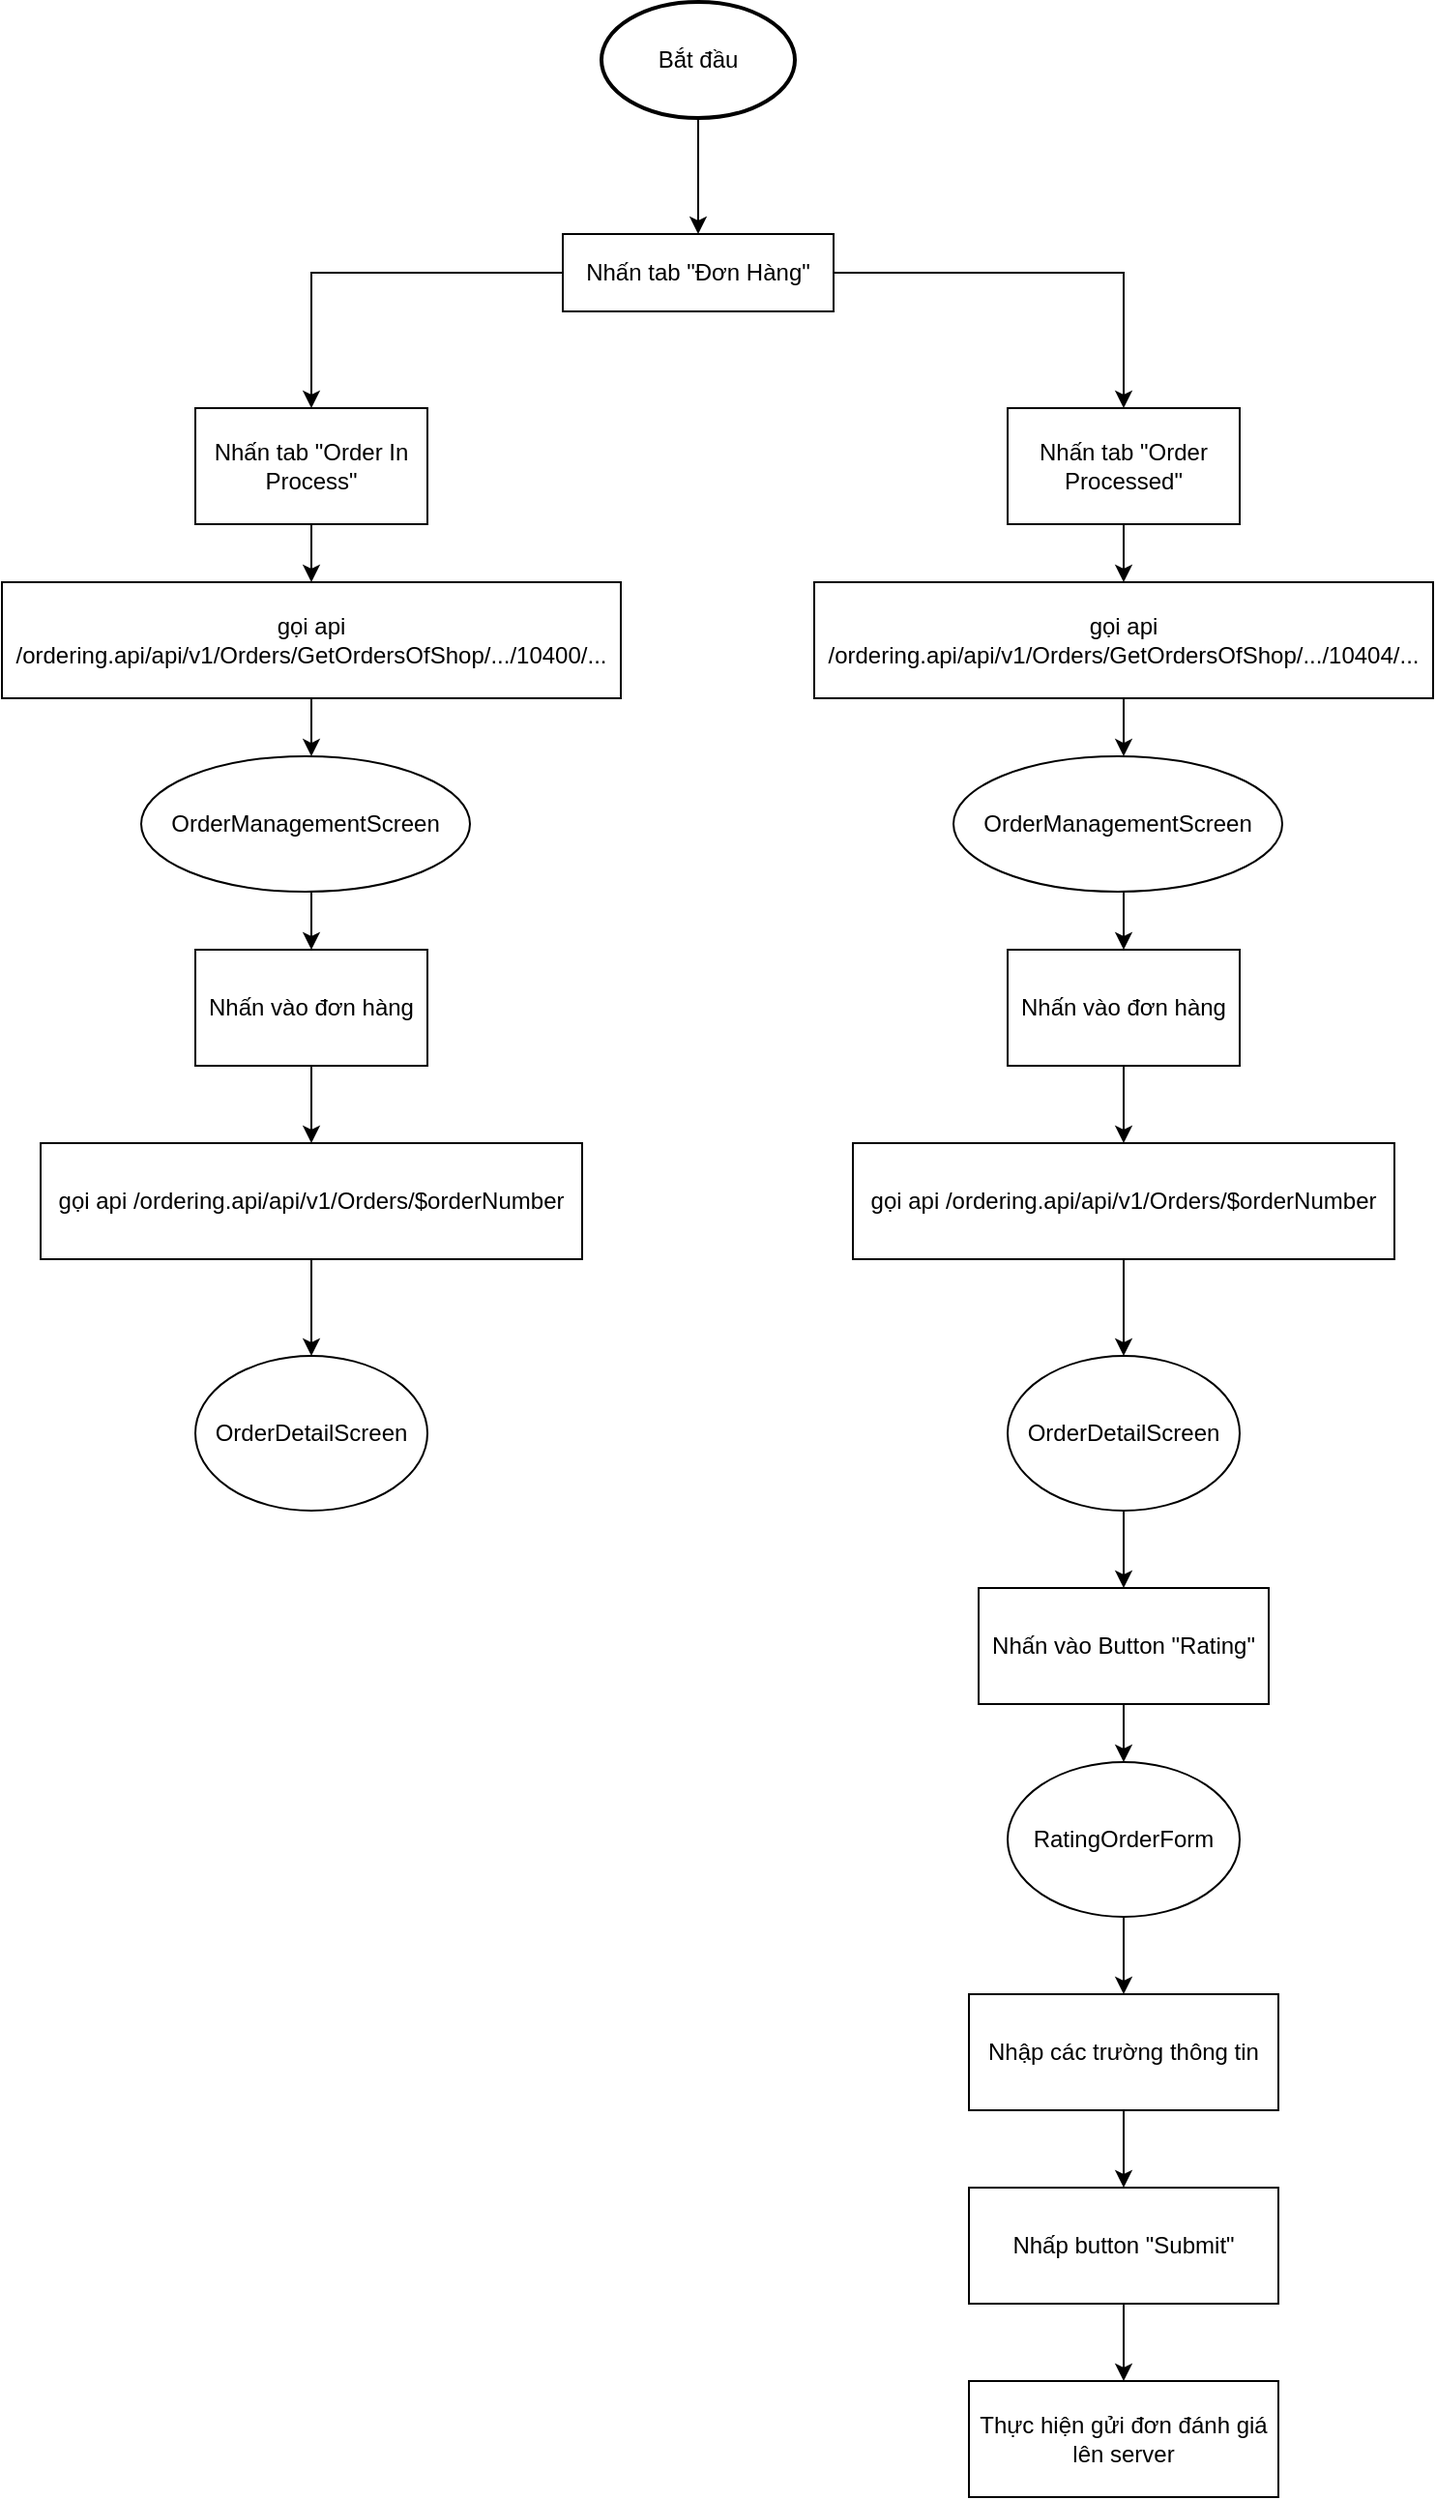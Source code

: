 <mxfile version="14.7.3" type="github" pages="3">
  <diagram id="C5RBs43oDa-KdzZeNtuy" name="Flowchart">
    <mxGraphModel dx="1038" dy="579" grid="1" gridSize="10" guides="1" tooltips="1" connect="1" arrows="1" fold="1" page="1" pageScale="1" pageWidth="827" pageHeight="1169" math="0" shadow="0">
      <root>
        <mxCell id="WIyWlLk6GJQsqaUBKTNV-0" />
        <mxCell id="WIyWlLk6GJQsqaUBKTNV-1" parent="WIyWlLk6GJQsqaUBKTNV-0" />
        <mxCell id="60__LU3BUfGossuBuQVd-0" style="edgeStyle=orthogonalEdgeStyle;rounded=0;orthogonalLoop=1;jettySize=auto;html=1;" edge="1" parent="WIyWlLk6GJQsqaUBKTNV-1" source="60__LU3BUfGossuBuQVd-1" target="60__LU3BUfGossuBuQVd-5">
          <mxGeometry relative="1" as="geometry" />
        </mxCell>
        <mxCell id="60__LU3BUfGossuBuQVd-52" style="edgeStyle=orthogonalEdgeStyle;rounded=0;orthogonalLoop=1;jettySize=auto;html=1;" edge="1" parent="WIyWlLk6GJQsqaUBKTNV-1" source="60__LU3BUfGossuBuQVd-1" target="60__LU3BUfGossuBuQVd-51">
          <mxGeometry relative="1" as="geometry" />
        </mxCell>
        <mxCell id="60__LU3BUfGossuBuQVd-1" value="Nhấn tab &quot;Đơn Hàng&quot;" style="rounded=0;whiteSpace=wrap;html=1;fontSize=12;glass=0;strokeWidth=1;shadow=0;" vertex="1" parent="WIyWlLk6GJQsqaUBKTNV-1">
          <mxGeometry x="330" y="140" width="140" height="40" as="geometry" />
        </mxCell>
        <mxCell id="60__LU3BUfGossuBuQVd-2" style="edgeStyle=orthogonalEdgeStyle;rounded=0;orthogonalLoop=1;jettySize=auto;html=1;entryX=0.5;entryY=0;entryDx=0;entryDy=0;" edge="1" parent="WIyWlLk6GJQsqaUBKTNV-1" source="60__LU3BUfGossuBuQVd-3" target="60__LU3BUfGossuBuQVd-1">
          <mxGeometry relative="1" as="geometry" />
        </mxCell>
        <mxCell id="60__LU3BUfGossuBuQVd-3" value="Bắt đầu" style="strokeWidth=2;html=1;shape=mxgraph.flowchart.start_1;whiteSpace=wrap;" vertex="1" parent="WIyWlLk6GJQsqaUBKTNV-1">
          <mxGeometry x="350" y="20" width="100" height="60" as="geometry" />
        </mxCell>
        <mxCell id="60__LU3BUfGossuBuQVd-4" value="" style="edgeStyle=orthogonalEdgeStyle;rounded=0;orthogonalLoop=1;jettySize=auto;html=1;" edge="1" parent="WIyWlLk6GJQsqaUBKTNV-1" source="60__LU3BUfGossuBuQVd-5" target="60__LU3BUfGossuBuQVd-39">
          <mxGeometry relative="1" as="geometry" />
        </mxCell>
        <mxCell id="60__LU3BUfGossuBuQVd-5" value="Nhấn tab &quot;Order In Process&quot;" style="rounded=0;whiteSpace=wrap;html=1;" vertex="1" parent="WIyWlLk6GJQsqaUBKTNV-1">
          <mxGeometry x="140" y="230" width="120" height="60" as="geometry" />
        </mxCell>
        <mxCell id="60__LU3BUfGossuBuQVd-47" style="edgeStyle=orthogonalEdgeStyle;rounded=0;orthogonalLoop=1;jettySize=auto;html=1;" edge="1" parent="WIyWlLk6GJQsqaUBKTNV-1" source="60__LU3BUfGossuBuQVd-53" target="60__LU3BUfGossuBuQVd-15">
          <mxGeometry relative="1" as="geometry">
            <mxPoint x="200" y="480" as="sourcePoint" />
            <Array as="points">
              <mxPoint x="200" y="490" />
              <mxPoint x="200" y="490" />
            </Array>
          </mxGeometry>
        </mxCell>
        <mxCell id="60__LU3BUfGossuBuQVd-13" value="OrderDetailScreen" style="ellipse;whiteSpace=wrap;html=1;rounded=0;" vertex="1" parent="WIyWlLk6GJQsqaUBKTNV-1">
          <mxGeometry x="140" y="720" width="120" height="80" as="geometry" />
        </mxCell>
        <mxCell id="60__LU3BUfGossuBuQVd-49" value="" style="edgeStyle=orthogonalEdgeStyle;rounded=0;orthogonalLoop=1;jettySize=auto;html=1;" edge="1" parent="WIyWlLk6GJQsqaUBKTNV-1" source="60__LU3BUfGossuBuQVd-15" target="60__LU3BUfGossuBuQVd-48">
          <mxGeometry relative="1" as="geometry" />
        </mxCell>
        <mxCell id="60__LU3BUfGossuBuQVd-15" value="Nhấn vào đơn hàng" style="rounded=0;whiteSpace=wrap;html=1;" vertex="1" parent="WIyWlLk6GJQsqaUBKTNV-1">
          <mxGeometry x="140" y="510" width="120" height="60" as="geometry" />
        </mxCell>
        <mxCell id="60__LU3BUfGossuBuQVd-41" value="" style="edgeStyle=orthogonalEdgeStyle;rounded=0;orthogonalLoop=1;jettySize=auto;html=1;" edge="1" parent="WIyWlLk6GJQsqaUBKTNV-1" source="60__LU3BUfGossuBuQVd-39" target="60__LU3BUfGossuBuQVd-53">
          <mxGeometry relative="1" as="geometry">
            <mxPoint x="200" y="420" as="targetPoint" />
            <Array as="points">
              <mxPoint x="200" y="450" />
            </Array>
          </mxGeometry>
        </mxCell>
        <mxCell id="60__LU3BUfGossuBuQVd-39" value="gọi api /ordering.api/api/v1/Orders/GetOrdersOfShop/.../10400/..." style="rounded=0;whiteSpace=wrap;html=1;" vertex="1" parent="WIyWlLk6GJQsqaUBKTNV-1">
          <mxGeometry x="40" y="320" width="320" height="60" as="geometry" />
        </mxCell>
        <mxCell id="60__LU3BUfGossuBuQVd-50" value="" style="edgeStyle=orthogonalEdgeStyle;rounded=0;orthogonalLoop=1;jettySize=auto;html=1;" edge="1" parent="WIyWlLk6GJQsqaUBKTNV-1" source="60__LU3BUfGossuBuQVd-48" target="60__LU3BUfGossuBuQVd-13">
          <mxGeometry relative="1" as="geometry" />
        </mxCell>
        <mxCell id="60__LU3BUfGossuBuQVd-48" value="gọi api&amp;nbsp;/ordering.api/api/v1/Orders/$orderNumber" style="rounded=0;whiteSpace=wrap;html=1;" vertex="1" parent="WIyWlLk6GJQsqaUBKTNV-1">
          <mxGeometry x="60" y="610" width="280" height="60" as="geometry" />
        </mxCell>
        <mxCell id="60__LU3BUfGossuBuQVd-73" value="" style="edgeStyle=orthogonalEdgeStyle;rounded=0;orthogonalLoop=1;jettySize=auto;html=1;" edge="1" parent="WIyWlLk6GJQsqaUBKTNV-1" source="60__LU3BUfGossuBuQVd-51" target="60__LU3BUfGossuBuQVd-69">
          <mxGeometry relative="1" as="geometry" />
        </mxCell>
        <mxCell id="60__LU3BUfGossuBuQVd-51" value="Nhấn tab &quot;Order Processed&quot;" style="rounded=0;whiteSpace=wrap;html=1;" vertex="1" parent="WIyWlLk6GJQsqaUBKTNV-1">
          <mxGeometry x="560" y="230" width="120" height="60" as="geometry" />
        </mxCell>
        <mxCell id="60__LU3BUfGossuBuQVd-53" value="OrderManagementScreen" style="ellipse;whiteSpace=wrap;html=1;rounded=0;" vertex="1" parent="WIyWlLk6GJQsqaUBKTNV-1">
          <mxGeometry x="112" y="410" width="170" height="70" as="geometry" />
        </mxCell>
        <mxCell id="60__LU3BUfGossuBuQVd-64" style="edgeStyle=orthogonalEdgeStyle;rounded=0;orthogonalLoop=1;jettySize=auto;html=1;" edge="1" parent="WIyWlLk6GJQsqaUBKTNV-1" source="60__LU3BUfGossuBuQVd-72" target="60__LU3BUfGossuBuQVd-67">
          <mxGeometry relative="1" as="geometry">
            <mxPoint x="620" y="480" as="sourcePoint" />
            <Array as="points">
              <mxPoint x="620" y="490" />
              <mxPoint x="620" y="490" />
            </Array>
          </mxGeometry>
        </mxCell>
        <mxCell id="60__LU3BUfGossuBuQVd-75" value="" style="edgeStyle=orthogonalEdgeStyle;rounded=0;orthogonalLoop=1;jettySize=auto;html=1;" edge="1" parent="WIyWlLk6GJQsqaUBKTNV-1" source="60__LU3BUfGossuBuQVd-65" target="60__LU3BUfGossuBuQVd-74">
          <mxGeometry relative="1" as="geometry" />
        </mxCell>
        <mxCell id="60__LU3BUfGossuBuQVd-65" value="OrderDetailScreen" style="ellipse;whiteSpace=wrap;html=1;rounded=0;" vertex="1" parent="WIyWlLk6GJQsqaUBKTNV-1">
          <mxGeometry x="560" y="720" width="120" height="80" as="geometry" />
        </mxCell>
        <mxCell id="60__LU3BUfGossuBuQVd-66" value="" style="edgeStyle=orthogonalEdgeStyle;rounded=0;orthogonalLoop=1;jettySize=auto;html=1;" edge="1" parent="WIyWlLk6GJQsqaUBKTNV-1" source="60__LU3BUfGossuBuQVd-67" target="60__LU3BUfGossuBuQVd-71">
          <mxGeometry relative="1" as="geometry" />
        </mxCell>
        <mxCell id="60__LU3BUfGossuBuQVd-67" value="Nhấn vào đơn hàng" style="rounded=0;whiteSpace=wrap;html=1;" vertex="1" parent="WIyWlLk6GJQsqaUBKTNV-1">
          <mxGeometry x="560" y="510" width="120" height="60" as="geometry" />
        </mxCell>
        <mxCell id="60__LU3BUfGossuBuQVd-68" value="" style="edgeStyle=orthogonalEdgeStyle;rounded=0;orthogonalLoop=1;jettySize=auto;html=1;" edge="1" parent="WIyWlLk6GJQsqaUBKTNV-1" source="60__LU3BUfGossuBuQVd-69" target="60__LU3BUfGossuBuQVd-72">
          <mxGeometry relative="1" as="geometry">
            <mxPoint x="620" y="420" as="targetPoint" />
            <Array as="points">
              <mxPoint x="620" y="450" />
            </Array>
          </mxGeometry>
        </mxCell>
        <mxCell id="60__LU3BUfGossuBuQVd-69" value="gọi api /ordering.api/api/v1/Orders/GetOrdersOfShop/.../10404/..." style="rounded=0;whiteSpace=wrap;html=1;" vertex="1" parent="WIyWlLk6GJQsqaUBKTNV-1">
          <mxGeometry x="460" y="320" width="320" height="60" as="geometry" />
        </mxCell>
        <mxCell id="60__LU3BUfGossuBuQVd-70" value="" style="edgeStyle=orthogonalEdgeStyle;rounded=0;orthogonalLoop=1;jettySize=auto;html=1;" edge="1" parent="WIyWlLk6GJQsqaUBKTNV-1" source="60__LU3BUfGossuBuQVd-71" target="60__LU3BUfGossuBuQVd-65">
          <mxGeometry relative="1" as="geometry" />
        </mxCell>
        <mxCell id="60__LU3BUfGossuBuQVd-71" value="gọi api&amp;nbsp;/ordering.api/api/v1/Orders/$orderNumber" style="rounded=0;whiteSpace=wrap;html=1;" vertex="1" parent="WIyWlLk6GJQsqaUBKTNV-1">
          <mxGeometry x="480" y="610" width="280" height="60" as="geometry" />
        </mxCell>
        <mxCell id="60__LU3BUfGossuBuQVd-72" value="OrderManagementScreen" style="ellipse;whiteSpace=wrap;html=1;rounded=0;" vertex="1" parent="WIyWlLk6GJQsqaUBKTNV-1">
          <mxGeometry x="532" y="410" width="170" height="70" as="geometry" />
        </mxCell>
        <mxCell id="60__LU3BUfGossuBuQVd-77" value="" style="edgeStyle=orthogonalEdgeStyle;rounded=0;orthogonalLoop=1;jettySize=auto;html=1;" edge="1" parent="WIyWlLk6GJQsqaUBKTNV-1" source="60__LU3BUfGossuBuQVd-74" target="60__LU3BUfGossuBuQVd-76">
          <mxGeometry relative="1" as="geometry" />
        </mxCell>
        <mxCell id="60__LU3BUfGossuBuQVd-74" value="Nhấn vào Button &quot;Rating&quot;" style="rounded=0;whiteSpace=wrap;html=1;" vertex="1" parent="WIyWlLk6GJQsqaUBKTNV-1">
          <mxGeometry x="545" y="840" width="150" height="60" as="geometry" />
        </mxCell>
        <mxCell id="60__LU3BUfGossuBuQVd-79" value="" style="edgeStyle=orthogonalEdgeStyle;rounded=0;orthogonalLoop=1;jettySize=auto;html=1;" edge="1" parent="WIyWlLk6GJQsqaUBKTNV-1" source="60__LU3BUfGossuBuQVd-76" target="60__LU3BUfGossuBuQVd-78">
          <mxGeometry relative="1" as="geometry" />
        </mxCell>
        <mxCell id="60__LU3BUfGossuBuQVd-76" value="RatingOrderForm" style="ellipse;whiteSpace=wrap;html=1;rounded=0;" vertex="1" parent="WIyWlLk6GJQsqaUBKTNV-1">
          <mxGeometry x="560" y="930" width="120" height="80" as="geometry" />
        </mxCell>
        <mxCell id="60__LU3BUfGossuBuQVd-81" value="" style="edgeStyle=orthogonalEdgeStyle;rounded=0;orthogonalLoop=1;jettySize=auto;html=1;" edge="1" parent="WIyWlLk6GJQsqaUBKTNV-1" source="60__LU3BUfGossuBuQVd-78" target="60__LU3BUfGossuBuQVd-80">
          <mxGeometry relative="1" as="geometry" />
        </mxCell>
        <mxCell id="60__LU3BUfGossuBuQVd-78" value="Nhập các trường thông tin" style="rounded=0;whiteSpace=wrap;html=1;" vertex="1" parent="WIyWlLk6GJQsqaUBKTNV-1">
          <mxGeometry x="540" y="1050" width="160" height="60" as="geometry" />
        </mxCell>
        <mxCell id="60__LU3BUfGossuBuQVd-83" value="" style="edgeStyle=orthogonalEdgeStyle;rounded=0;orthogonalLoop=1;jettySize=auto;html=1;" edge="1" parent="WIyWlLk6GJQsqaUBKTNV-1" source="60__LU3BUfGossuBuQVd-80" target="60__LU3BUfGossuBuQVd-82">
          <mxGeometry relative="1" as="geometry" />
        </mxCell>
        <mxCell id="60__LU3BUfGossuBuQVd-80" value="Nhấp button &quot;Submit&quot;" style="rounded=0;whiteSpace=wrap;html=1;" vertex="1" parent="WIyWlLk6GJQsqaUBKTNV-1">
          <mxGeometry x="540" y="1150" width="160" height="60" as="geometry" />
        </mxCell>
        <mxCell id="60__LU3BUfGossuBuQVd-82" value="Thực hiện gửi đơn đánh giá lên server" style="rounded=0;whiteSpace=wrap;html=1;" vertex="1" parent="WIyWlLk6GJQsqaUBKTNV-1">
          <mxGeometry x="540" y="1250" width="160" height="60" as="geometry" />
        </mxCell>
      </root>
    </mxGraphModel>
  </diagram>
  <diagram id="l6bDCCdzM5hJF1AN1eoc" name="Order In Process">
    <mxGraphModel dx="1038" dy="579" grid="1" gridSize="10" guides="1" tooltips="1" connect="1" arrows="1" fold="1" page="1" pageScale="1" pageWidth="850" pageHeight="1100" math="0" shadow="0">
      <root>
        <mxCell id="thpWSUZuYwKy-XoUUXaO-0" />
        <mxCell id="thpWSUZuYwKy-XoUUXaO-1" parent="thpWSUZuYwKy-XoUUXaO-0" />
        <mxCell id="thpWSUZuYwKy-XoUUXaO-2" value="User" style="shape=umlLifeline;perimeter=lifelinePerimeter;container=1;collapsible=0;recursiveResize=0;rounded=0;shadow=0;strokeWidth=1;" vertex="1" parent="thpWSUZuYwKy-XoUUXaO-1">
          <mxGeometry x="80" y="80" width="100" height="400" as="geometry" />
        </mxCell>
        <mxCell id="thpWSUZuYwKy-XoUUXaO-3" value="" style="points=[];perimeter=orthogonalPerimeter;rounded=0;shadow=0;strokeWidth=1;" vertex="1" parent="thpWSUZuYwKy-XoUUXaO-2">
          <mxGeometry x="45" y="40" width="10" height="360" as="geometry" />
        </mxCell>
        <mxCell id="thpWSUZuYwKy-XoUUXaO-4" value="GUI" style="shape=umlLifeline;perimeter=lifelinePerimeter;container=1;collapsible=0;recursiveResize=0;rounded=0;shadow=0;strokeWidth=1;" vertex="1" parent="thpWSUZuYwKy-XoUUXaO-1">
          <mxGeometry x="420" y="80" width="100" height="400" as="geometry" />
        </mxCell>
        <mxCell id="thpWSUZuYwKy-XoUUXaO-5" value="" style="points=[];perimeter=orthogonalPerimeter;rounded=0;shadow=0;strokeWidth=1;" vertex="1" parent="thpWSUZuYwKy-XoUUXaO-4">
          <mxGeometry x="45" y="40" width="10" height="360" as="geometry" />
        </mxCell>
        <mxCell id="thpWSUZuYwKy-XoUUXaO-6" value="Server" style="shape=umlLifeline;perimeter=lifelinePerimeter;container=1;collapsible=0;recursiveResize=0;rounded=0;shadow=0;strokeWidth=1;" vertex="1" parent="thpWSUZuYwKy-XoUUXaO-1">
          <mxGeometry x="830" y="80" width="100" height="400" as="geometry" />
        </mxCell>
        <mxCell id="thpWSUZuYwKy-XoUUXaO-7" value="" style="points=[];perimeter=orthogonalPerimeter;rounded=0;shadow=0;strokeWidth=1;" vertex="1" parent="thpWSUZuYwKy-XoUUXaO-6">
          <mxGeometry x="45" y="40" width="10" height="360" as="geometry" />
        </mxCell>
        <mxCell id="thpWSUZuYwKy-XoUUXaO-8" value="Server kiểm tra và lấy dữ liệu" style="endArrow=block;dashed=1;endFill=0;endSize=12;html=1;" edge="1" parent="thpWSUZuYwKy-XoUUXaO-6" source="thpWSUZuYwKy-XoUUXaO-7" target="thpWSUZuYwKy-XoUUXaO-7">
          <mxGeometry x="-0.286" y="11" width="160" relative="1" as="geometry">
            <mxPoint x="100" y="160" as="sourcePoint" />
            <mxPoint x="260" y="160" as="targetPoint" />
            <Array as="points">
              <mxPoint x="85" y="140" />
              <mxPoint x="130" y="140" />
              <mxPoint x="130" y="200" />
              <mxPoint x="95" y="200" />
            </Array>
            <mxPoint x="-6" y="-10" as="offset" />
          </mxGeometry>
        </mxCell>
        <mxCell id="thpWSUZuYwKy-XoUUXaO-9" value="Nhấp vào tab Đơn Hàng" style="html=1;verticalAlign=bottom;endArrow=block;" edge="1" parent="thpWSUZuYwKy-XoUUXaO-1" source="thpWSUZuYwKy-XoUUXaO-3" target="thpWSUZuYwKy-XoUUXaO-5">
          <mxGeometry width="80" relative="1" as="geometry">
            <mxPoint x="170" y="160" as="sourcePoint" />
            <mxPoint x="250" y="160" as="targetPoint" />
            <Array as="points">
              <mxPoint x="280" y="140" />
            </Array>
          </mxGeometry>
        </mxCell>
        <mxCell id="thpWSUZuYwKy-XoUUXaO-10" value="&lt;span style=&quot;font-size: 12px ; background-color: rgb(248 , 249 , 250)&quot;&gt;gọi api /ordering.api/api/v1/Orders/GetOrdersOfShop/.../10400/...&lt;/span&gt;" style="endArrow=block;dashed=1;endFill=0;endSize=12;html=1;" edge="1" parent="thpWSUZuYwKy-XoUUXaO-1" source="thpWSUZuYwKy-XoUUXaO-5" target="thpWSUZuYwKy-XoUUXaO-6">
          <mxGeometry x="-0.033" y="10" width="160" relative="1" as="geometry">
            <mxPoint x="340" y="300" as="sourcePoint" />
            <mxPoint x="500" y="300" as="targetPoint" />
            <Array as="points">
              <mxPoint x="490" y="190" />
              <mxPoint x="570" y="190" />
            </Array>
            <mxPoint as="offset" />
          </mxGeometry>
        </mxCell>
        <mxCell id="thpWSUZuYwKy-XoUUXaO-11" value="Thành công?" style="shape=rhombus;perimeter=rhombusPerimeter;whiteSpace=wrap;html=1;align=center;" vertex="1" parent="thpWSUZuYwKy-XoUUXaO-1">
          <mxGeometry x="580" y="320" width="120" height="60" as="geometry" />
        </mxCell>
        <mxCell id="thpWSUZuYwKy-XoUUXaO-12" value="Xử lý thông tin trả về" style="endArrow=block;dashed=1;endFill=0;endSize=12;html=1;entryX=0.5;entryY=0;entryDx=0;entryDy=0;" edge="1" parent="thpWSUZuYwKy-XoUUXaO-1" source="thpWSUZuYwKy-XoUUXaO-7" target="thpWSUZuYwKy-XoUUXaO-11">
          <mxGeometry y="-10" width="160" relative="1" as="geometry">
            <mxPoint x="410" y="280" as="sourcePoint" />
            <mxPoint x="570" y="280" as="targetPoint" />
            <Array as="points">
              <mxPoint x="640" y="280" />
            </Array>
            <mxPoint as="offset" />
          </mxGeometry>
        </mxCell>
        <mxCell id="thpWSUZuYwKy-XoUUXaO-13" value="false" style="endArrow=block;dashed=1;endFill=0;endSize=12;html=1;exitX=0;exitY=0.5;exitDx=0;exitDy=0;" edge="1" parent="thpWSUZuYwKy-XoUUXaO-1" source="thpWSUZuYwKy-XoUUXaO-11" target="thpWSUZuYwKy-XoUUXaO-5">
          <mxGeometry x="-0.067" y="-10" width="160" relative="1" as="geometry">
            <mxPoint x="410" y="280" as="sourcePoint" />
            <mxPoint x="420" y="340" as="targetPoint" />
            <mxPoint as="offset" />
          </mxGeometry>
        </mxCell>
        <mxCell id="thpWSUZuYwKy-XoUUXaO-14" value="Thông báo lỗi rõ ràng cho người dùng" style="endArrow=block;dashed=1;endFill=0;endSize=12;html=1;" edge="1" parent="thpWSUZuYwKy-XoUUXaO-1" source="thpWSUZuYwKy-XoUUXaO-4" target="thpWSUZuYwKy-XoUUXaO-3">
          <mxGeometry x="-0.003" y="-13" width="160" relative="1" as="geometry">
            <mxPoint x="410" y="280" as="sourcePoint" />
            <mxPoint x="570" y="280" as="targetPoint" />
            <Array as="points">
              <mxPoint x="330" y="350" />
              <mxPoint x="290" y="350" />
            </Array>
            <mxPoint as="offset" />
          </mxGeometry>
        </mxCell>
        <mxCell id="thpWSUZuYwKy-XoUUXaO-15" value="true" style="endArrow=block;dashed=1;endFill=0;endSize=12;html=1;exitX=0.5;exitY=1;exitDx=0;exitDy=0;" edge="1" parent="thpWSUZuYwKy-XoUUXaO-1" source="thpWSUZuYwKy-XoUUXaO-11" target="thpWSUZuYwKy-XoUUXaO-5">
          <mxGeometry x="0.045" y="-10" width="160" relative="1" as="geometry">
            <mxPoint x="410" y="280" as="sourcePoint" />
            <mxPoint x="410" y="470" as="targetPoint" />
            <Array as="points">
              <mxPoint x="640" y="470" />
            </Array>
            <mxPoint as="offset" />
          </mxGeometry>
        </mxCell>
        <mxCell id="thpWSUZuYwKy-XoUUXaO-16" value="&lt;font style=&quot;font-size: 10px&quot;&gt;Hiển thị danh sách đơn hàng&lt;/font&gt;" style="endArrow=block;dashed=1;endFill=0;endSize=12;html=1;" edge="1" parent="thpWSUZuYwKy-XoUUXaO-1" source="thpWSUZuYwKy-XoUUXaO-5" target="thpWSUZuYwKy-XoUUXaO-2">
          <mxGeometry x="-0.021" y="-10" width="160" relative="1" as="geometry">
            <mxPoint x="395.33" y="450" as="sourcePoint" />
            <mxPoint x="130" y="450" as="targetPoint" />
            <Array as="points">
              <mxPoint x="310" y="470" />
              <mxPoint x="200" y="470" />
              <mxPoint x="160" y="470" />
            </Array>
            <mxPoint as="offset" />
          </mxGeometry>
        </mxCell>
        <mxCell id="QCbLzboY1TzgWWKn6o86-0" value="Nhấp vào tab&amp;nbsp;&lt;span style=&quot;font-size: 12px ; background-color: rgb(248 , 249 , 250)&quot;&gt;&quot;Order In Process&quot;&lt;/span&gt;" style="html=1;verticalAlign=bottom;endArrow=block;" edge="1" parent="thpWSUZuYwKy-XoUUXaO-1" source="thpWSUZuYwKy-XoUUXaO-3" target="thpWSUZuYwKy-XoUUXaO-5">
          <mxGeometry width="80" relative="1" as="geometry">
            <mxPoint x="145" y="200" as="sourcePoint" />
            <mxPoint x="475" y="200" as="targetPoint" />
            <Array as="points">
              <mxPoint x="290" y="170" />
            </Array>
          </mxGeometry>
        </mxCell>
      </root>
    </mxGraphModel>
  </diagram>
  <diagram id="s_f-_WZm-xjV6e-lLdam" name="Order Processed">
    <mxGraphModel dx="1038" dy="579" grid="1" gridSize="10" guides="1" tooltips="1" connect="1" arrows="1" fold="1" page="1" pageScale="1" pageWidth="850" pageHeight="1100" math="0" shadow="0">
      <root>
        <mxCell id="M3zk_507HKzq0nRLaG1e-0" />
        <mxCell id="M3zk_507HKzq0nRLaG1e-1" parent="M3zk_507HKzq0nRLaG1e-0" />
        <mxCell id="M3zk_507HKzq0nRLaG1e-2" value="User" style="shape=umlLifeline;perimeter=lifelinePerimeter;container=1;collapsible=0;recursiveResize=0;rounded=0;shadow=0;strokeWidth=1;" vertex="1" parent="M3zk_507HKzq0nRLaG1e-1">
          <mxGeometry x="80" y="80" width="100" height="400" as="geometry" />
        </mxCell>
        <mxCell id="M3zk_507HKzq0nRLaG1e-3" value="" style="points=[];perimeter=orthogonalPerimeter;rounded=0;shadow=0;strokeWidth=1;" vertex="1" parent="M3zk_507HKzq0nRLaG1e-2">
          <mxGeometry x="45" y="40" width="10" height="360" as="geometry" />
        </mxCell>
        <mxCell id="M3zk_507HKzq0nRLaG1e-4" value="GUI" style="shape=umlLifeline;perimeter=lifelinePerimeter;container=1;collapsible=0;recursiveResize=0;rounded=0;shadow=0;strokeWidth=1;" vertex="1" parent="M3zk_507HKzq0nRLaG1e-1">
          <mxGeometry x="420" y="80" width="100" height="400" as="geometry" />
        </mxCell>
        <mxCell id="M3zk_507HKzq0nRLaG1e-5" value="" style="points=[];perimeter=orthogonalPerimeter;rounded=0;shadow=0;strokeWidth=1;" vertex="1" parent="M3zk_507HKzq0nRLaG1e-4">
          <mxGeometry x="45" y="40" width="10" height="360" as="geometry" />
        </mxCell>
        <mxCell id="M3zk_507HKzq0nRLaG1e-6" value="Server" style="shape=umlLifeline;perimeter=lifelinePerimeter;container=1;collapsible=0;recursiveResize=0;rounded=0;shadow=0;strokeWidth=1;" vertex="1" parent="M3zk_507HKzq0nRLaG1e-1">
          <mxGeometry x="830" y="80" width="100" height="400" as="geometry" />
        </mxCell>
        <mxCell id="M3zk_507HKzq0nRLaG1e-7" value="" style="points=[];perimeter=orthogonalPerimeter;rounded=0;shadow=0;strokeWidth=1;" vertex="1" parent="M3zk_507HKzq0nRLaG1e-6">
          <mxGeometry x="45" y="40" width="10" height="360" as="geometry" />
        </mxCell>
        <mxCell id="M3zk_507HKzq0nRLaG1e-8" value="Server kiểm tra và lấy dữ liệu" style="endArrow=block;dashed=1;endFill=0;endSize=12;html=1;" edge="1" parent="M3zk_507HKzq0nRLaG1e-6" source="M3zk_507HKzq0nRLaG1e-7" target="M3zk_507HKzq0nRLaG1e-7">
          <mxGeometry x="-0.286" y="11" width="160" relative="1" as="geometry">
            <mxPoint x="100" y="160" as="sourcePoint" />
            <mxPoint x="260" y="160" as="targetPoint" />
            <Array as="points">
              <mxPoint x="85" y="140" />
              <mxPoint x="130" y="140" />
              <mxPoint x="130" y="200" />
              <mxPoint x="95" y="200" />
            </Array>
            <mxPoint x="-6" y="-10" as="offset" />
          </mxGeometry>
        </mxCell>
        <mxCell id="M3zk_507HKzq0nRLaG1e-9" value="Nhấp vào tab Đơn Hàng" style="html=1;verticalAlign=bottom;endArrow=block;" edge="1" parent="M3zk_507HKzq0nRLaG1e-1" source="M3zk_507HKzq0nRLaG1e-3" target="M3zk_507HKzq0nRLaG1e-5">
          <mxGeometry width="80" relative="1" as="geometry">
            <mxPoint x="170" y="160" as="sourcePoint" />
            <mxPoint x="250" y="160" as="targetPoint" />
            <Array as="points">
              <mxPoint x="280" y="140" />
            </Array>
          </mxGeometry>
        </mxCell>
        <mxCell id="M3zk_507HKzq0nRLaG1e-10" value="&lt;span style=&quot;font-size: 12px ; background-color: rgb(248 , 249 , 250)&quot;&gt;gọi api /ordering.api/api/v1/Orders/GetOrdersOfShop/.../10404/...&lt;/span&gt;" style="endArrow=block;dashed=1;endFill=0;endSize=12;html=1;" edge="1" parent="M3zk_507HKzq0nRLaG1e-1" source="M3zk_507HKzq0nRLaG1e-5" target="M3zk_507HKzq0nRLaG1e-6">
          <mxGeometry x="-0.033" y="10" width="160" relative="1" as="geometry">
            <mxPoint x="340" y="300" as="sourcePoint" />
            <mxPoint x="500" y="300" as="targetPoint" />
            <Array as="points">
              <mxPoint x="490" y="190" />
              <mxPoint x="570" y="190" />
            </Array>
            <mxPoint as="offset" />
          </mxGeometry>
        </mxCell>
        <mxCell id="M3zk_507HKzq0nRLaG1e-11" value="Thành công?" style="shape=rhombus;perimeter=rhombusPerimeter;whiteSpace=wrap;html=1;align=center;" vertex="1" parent="M3zk_507HKzq0nRLaG1e-1">
          <mxGeometry x="580" y="320" width="120" height="60" as="geometry" />
        </mxCell>
        <mxCell id="M3zk_507HKzq0nRLaG1e-12" value="Xử lý thông tin trả về" style="endArrow=block;dashed=1;endFill=0;endSize=12;html=1;entryX=0.5;entryY=0;entryDx=0;entryDy=0;" edge="1" parent="M3zk_507HKzq0nRLaG1e-1" source="M3zk_507HKzq0nRLaG1e-7" target="M3zk_507HKzq0nRLaG1e-11">
          <mxGeometry y="-10" width="160" relative="1" as="geometry">
            <mxPoint x="410" y="280" as="sourcePoint" />
            <mxPoint x="570" y="280" as="targetPoint" />
            <Array as="points">
              <mxPoint x="640" y="280" />
            </Array>
            <mxPoint as="offset" />
          </mxGeometry>
        </mxCell>
        <mxCell id="M3zk_507HKzq0nRLaG1e-13" value="false" style="endArrow=block;dashed=1;endFill=0;endSize=12;html=1;exitX=0;exitY=0.5;exitDx=0;exitDy=0;" edge="1" parent="M3zk_507HKzq0nRLaG1e-1" source="M3zk_507HKzq0nRLaG1e-11" target="M3zk_507HKzq0nRLaG1e-5">
          <mxGeometry x="-0.067" y="-10" width="160" relative="1" as="geometry">
            <mxPoint x="410" y="280" as="sourcePoint" />
            <mxPoint x="420" y="340" as="targetPoint" />
            <mxPoint as="offset" />
          </mxGeometry>
        </mxCell>
        <mxCell id="M3zk_507HKzq0nRLaG1e-14" value="Thông báo lỗi rõ ràng cho người dùng" style="endArrow=block;dashed=1;endFill=0;endSize=12;html=1;" edge="1" parent="M3zk_507HKzq0nRLaG1e-1" source="M3zk_507HKzq0nRLaG1e-4" target="M3zk_507HKzq0nRLaG1e-3">
          <mxGeometry x="-0.003" y="-13" width="160" relative="1" as="geometry">
            <mxPoint x="410" y="280" as="sourcePoint" />
            <mxPoint x="570" y="280" as="targetPoint" />
            <Array as="points">
              <mxPoint x="330" y="350" />
              <mxPoint x="290" y="350" />
            </Array>
            <mxPoint as="offset" />
          </mxGeometry>
        </mxCell>
        <mxCell id="M3zk_507HKzq0nRLaG1e-15" value="true" style="endArrow=block;dashed=1;endFill=0;endSize=12;html=1;exitX=0.5;exitY=1;exitDx=0;exitDy=0;" edge="1" parent="M3zk_507HKzq0nRLaG1e-1" source="M3zk_507HKzq0nRLaG1e-11" target="M3zk_507HKzq0nRLaG1e-5">
          <mxGeometry x="0.045" y="-10" width="160" relative="1" as="geometry">
            <mxPoint x="410" y="280" as="sourcePoint" />
            <mxPoint x="410" y="470" as="targetPoint" />
            <Array as="points">
              <mxPoint x="640" y="470" />
            </Array>
            <mxPoint as="offset" />
          </mxGeometry>
        </mxCell>
        <mxCell id="M3zk_507HKzq0nRLaG1e-16" value="&lt;font style=&quot;font-size: 10px&quot;&gt;Hiển thị danh sách đơn hàng&lt;/font&gt;" style="endArrow=block;dashed=1;endFill=0;endSize=12;html=1;" edge="1" parent="M3zk_507HKzq0nRLaG1e-1" source="M3zk_507HKzq0nRLaG1e-5" target="M3zk_507HKzq0nRLaG1e-2">
          <mxGeometry x="-0.021" y="-10" width="160" relative="1" as="geometry">
            <mxPoint x="395.33" y="450" as="sourcePoint" />
            <mxPoint x="130" y="450" as="targetPoint" />
            <Array as="points">
              <mxPoint x="310" y="470" />
              <mxPoint x="200" y="470" />
              <mxPoint x="160" y="470" />
            </Array>
            <mxPoint as="offset" />
          </mxGeometry>
        </mxCell>
        <mxCell id="M3zk_507HKzq0nRLaG1e-17" value="Nhấp vào tab&amp;nbsp;&lt;span style=&quot;font-size: 12px ; background-color: rgb(248 , 249 , 250)&quot;&gt;&quot;&lt;/span&gt;&lt;span style=&quot;font-size: 12px ; background-color: rgb(248 , 249 , 250)&quot;&gt;Order Processed&lt;/span&gt;&lt;span style=&quot;font-size: 12px ; background-color: rgb(248 , 249 , 250)&quot;&gt;&quot;&lt;/span&gt;" style="html=1;verticalAlign=bottom;endArrow=block;" edge="1" parent="M3zk_507HKzq0nRLaG1e-1" source="M3zk_507HKzq0nRLaG1e-3" target="M3zk_507HKzq0nRLaG1e-5">
          <mxGeometry width="80" relative="1" as="geometry">
            <mxPoint x="145" y="200" as="sourcePoint" />
            <mxPoint x="475" y="200" as="targetPoint" />
            <Array as="points">
              <mxPoint x="290" y="170" />
            </Array>
          </mxGeometry>
        </mxCell>
      </root>
    </mxGraphModel>
  </diagram>
</mxfile>
